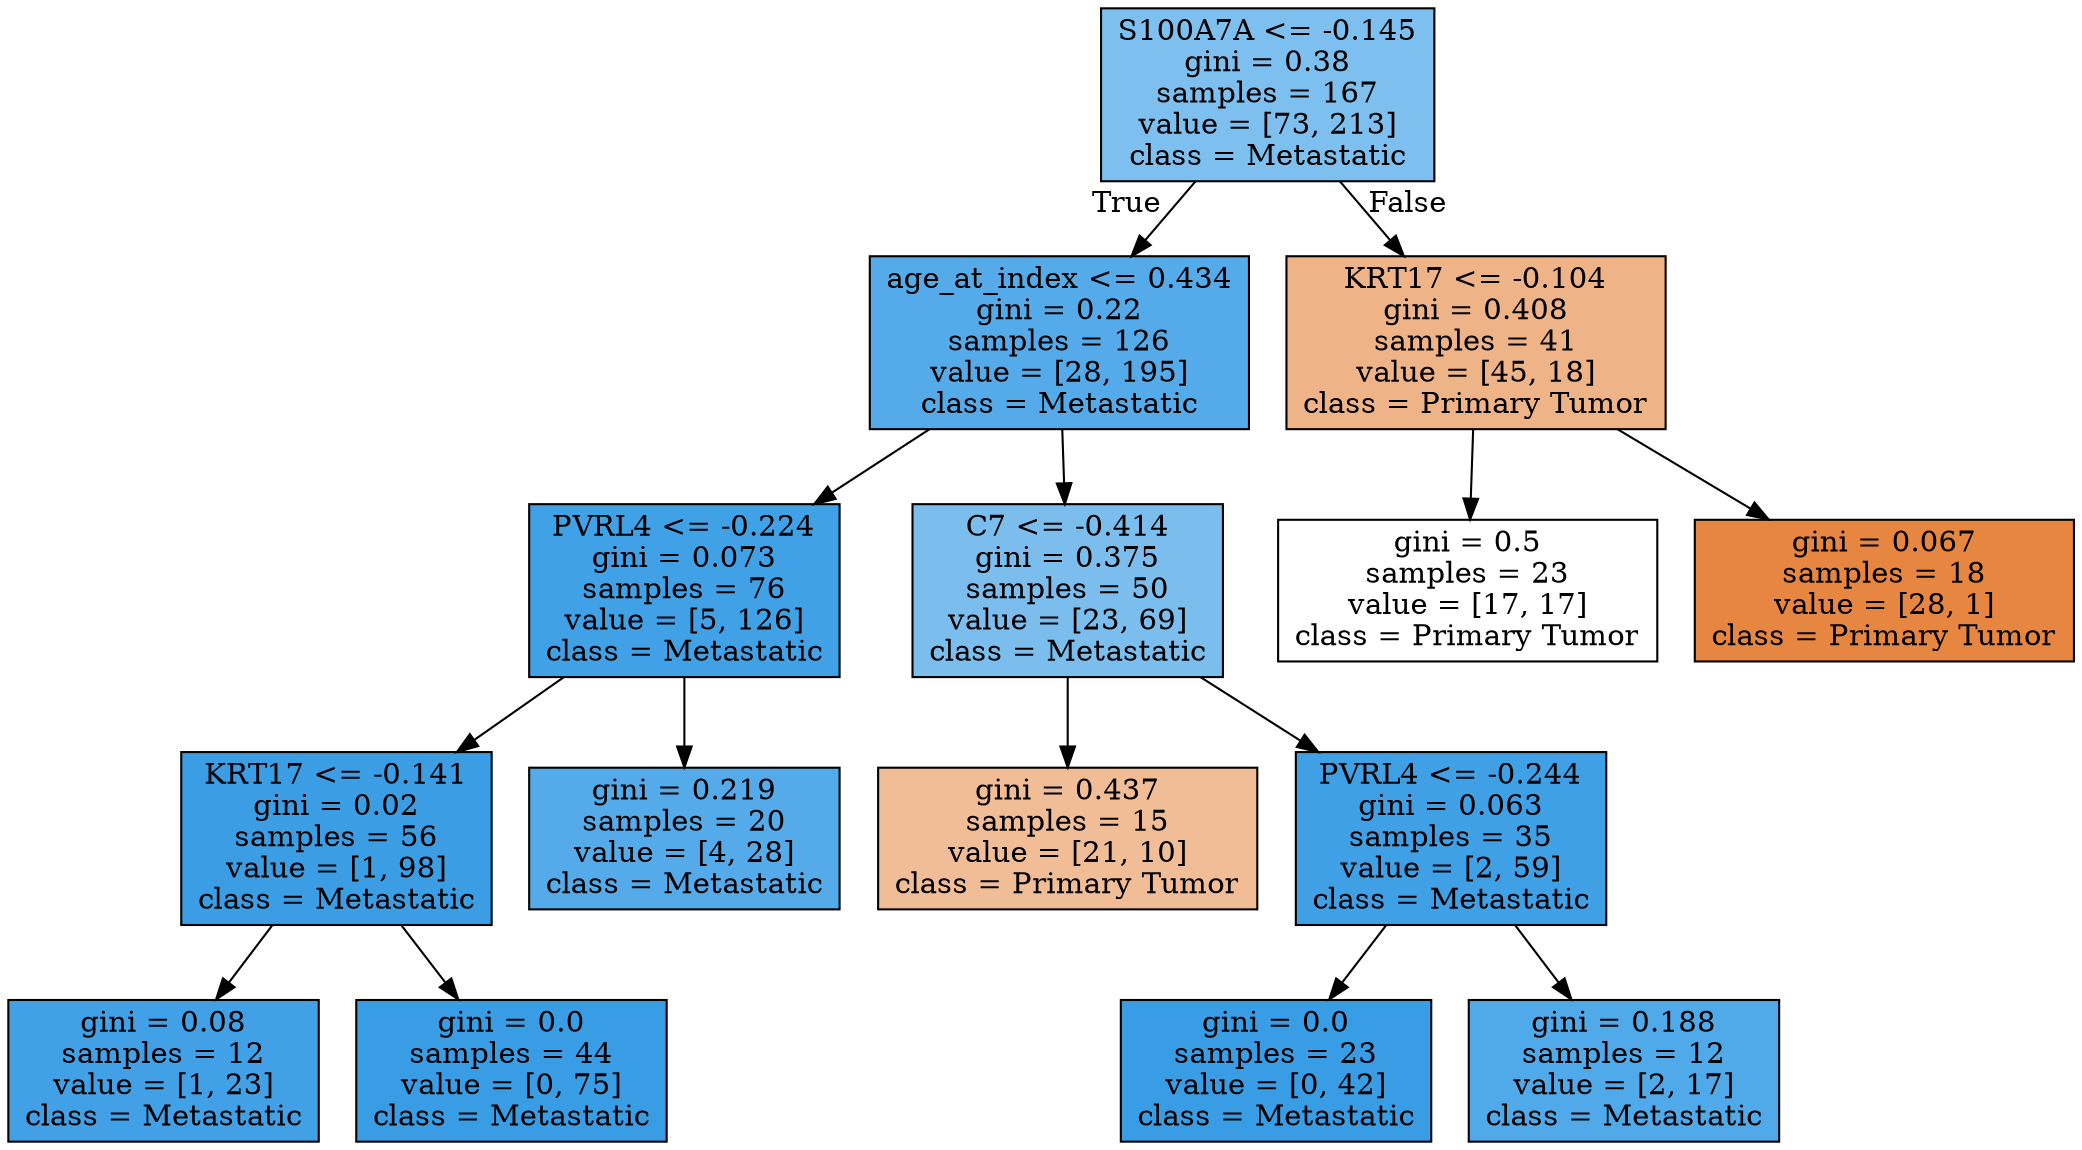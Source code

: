 digraph Tree {
node [shape=box, style="filled", color="black"] ;
0 [label="S100A7A <= -0.145\ngini = 0.38\nsamples = 167\nvalue = [73, 213]\nclass = Metastatic", fillcolor="#7dbfee"] ;
1 [label="age_at_index <= 0.434\ngini = 0.22\nsamples = 126\nvalue = [28, 195]\nclass = Metastatic", fillcolor="#55abe9"] ;
0 -> 1 [labeldistance=2.5, labelangle=45, headlabel="True"] ;
2 [label="PVRL4 <= -0.224\ngini = 0.073\nsamples = 76\nvalue = [5, 126]\nclass = Metastatic", fillcolor="#41a1e6"] ;
1 -> 2 ;
3 [label="KRT17 <= -0.141\ngini = 0.02\nsamples = 56\nvalue = [1, 98]\nclass = Metastatic", fillcolor="#3b9ee5"] ;
2 -> 3 ;
4 [label="gini = 0.08\nsamples = 12\nvalue = [1, 23]\nclass = Metastatic", fillcolor="#42a1e6"] ;
3 -> 4 ;
5 [label="gini = 0.0\nsamples = 44\nvalue = [0, 75]\nclass = Metastatic", fillcolor="#399de5"] ;
3 -> 5 ;
6 [label="gini = 0.219\nsamples = 20\nvalue = [4, 28]\nclass = Metastatic", fillcolor="#55abe9"] ;
2 -> 6 ;
7 [label="C7 <= -0.414\ngini = 0.375\nsamples = 50\nvalue = [23, 69]\nclass = Metastatic", fillcolor="#7bbeee"] ;
1 -> 7 ;
8 [label="gini = 0.437\nsamples = 15\nvalue = [21, 10]\nclass = Primary Tumor", fillcolor="#f1bd97"] ;
7 -> 8 ;
9 [label="PVRL4 <= -0.244\ngini = 0.063\nsamples = 35\nvalue = [2, 59]\nclass = Metastatic", fillcolor="#40a0e6"] ;
7 -> 9 ;
10 [label="gini = 0.0\nsamples = 23\nvalue = [0, 42]\nclass = Metastatic", fillcolor="#399de5"] ;
9 -> 10 ;
11 [label="gini = 0.188\nsamples = 12\nvalue = [2, 17]\nclass = Metastatic", fillcolor="#50a9e8"] ;
9 -> 11 ;
12 [label="KRT17 <= -0.104\ngini = 0.408\nsamples = 41\nvalue = [45, 18]\nclass = Primary Tumor", fillcolor="#efb388"] ;
0 -> 12 [labeldistance=2.5, labelangle=-45, headlabel="False"] ;
13 [label="gini = 0.5\nsamples = 23\nvalue = [17, 17]\nclass = Primary Tumor", fillcolor="#ffffff"] ;
12 -> 13 ;
14 [label="gini = 0.067\nsamples = 18\nvalue = [28, 1]\nclass = Primary Tumor", fillcolor="#e68640"] ;
12 -> 14 ;
}